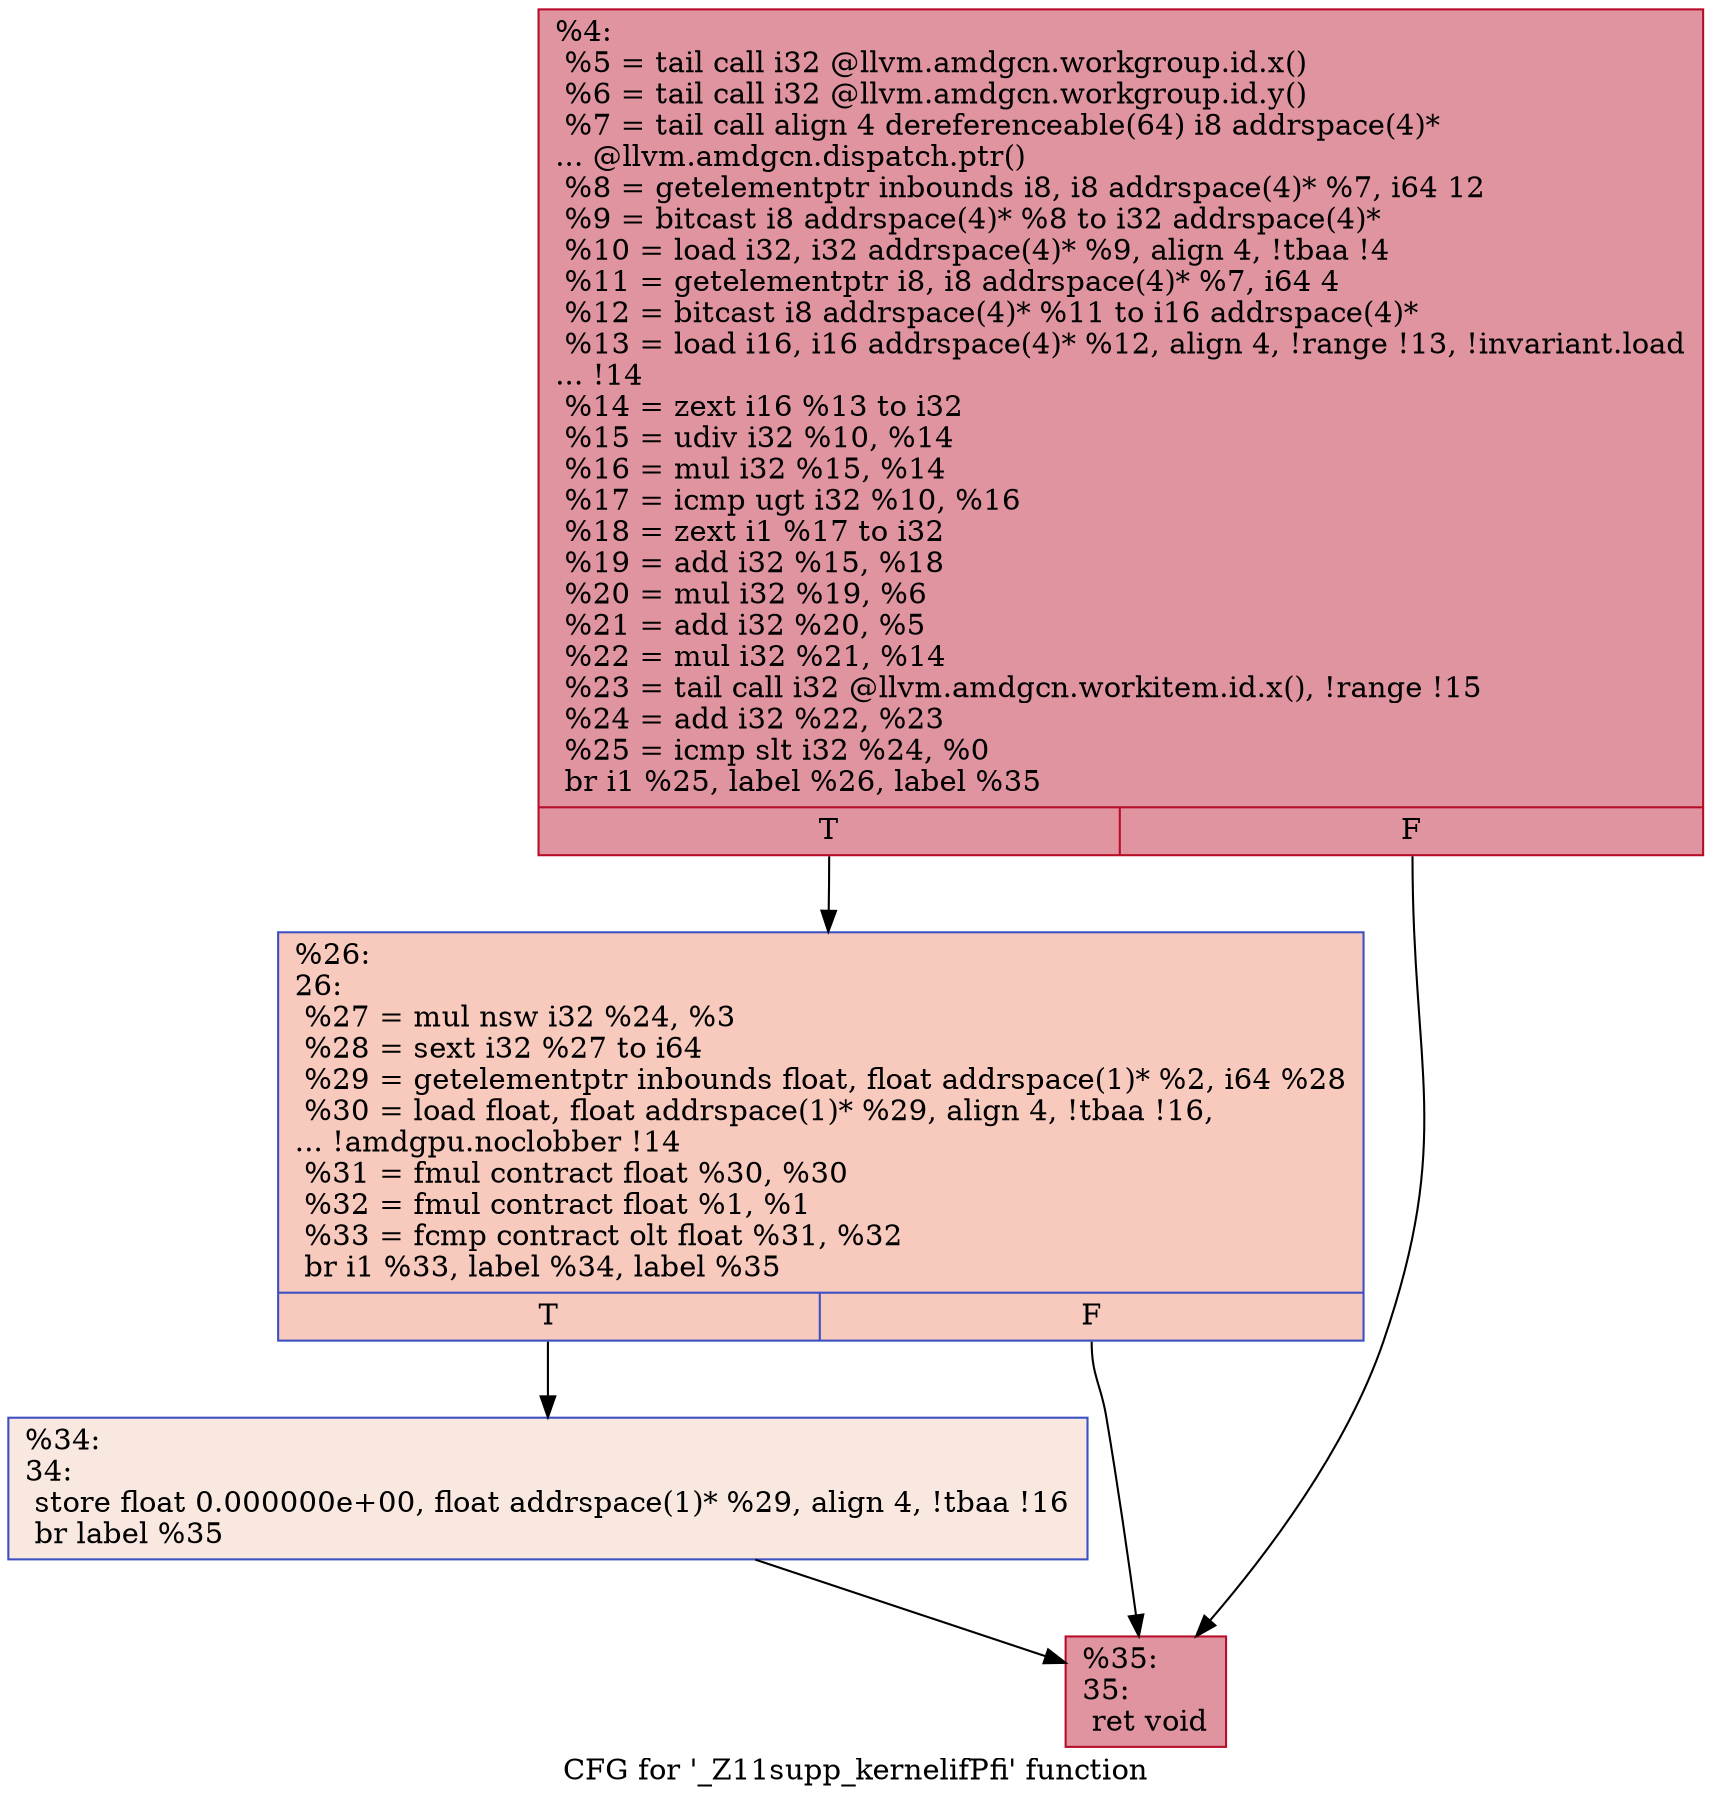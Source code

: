 digraph "CFG for '_Z11supp_kernelifPfi' function" {
	label="CFG for '_Z11supp_kernelifPfi' function";

	Node0x50fb4a0 [shape=record,color="#b70d28ff", style=filled, fillcolor="#b70d2870",label="{%4:\l  %5 = tail call i32 @llvm.amdgcn.workgroup.id.x()\l  %6 = tail call i32 @llvm.amdgcn.workgroup.id.y()\l  %7 = tail call align 4 dereferenceable(64) i8 addrspace(4)*\l... @llvm.amdgcn.dispatch.ptr()\l  %8 = getelementptr inbounds i8, i8 addrspace(4)* %7, i64 12\l  %9 = bitcast i8 addrspace(4)* %8 to i32 addrspace(4)*\l  %10 = load i32, i32 addrspace(4)* %9, align 4, !tbaa !4\l  %11 = getelementptr i8, i8 addrspace(4)* %7, i64 4\l  %12 = bitcast i8 addrspace(4)* %11 to i16 addrspace(4)*\l  %13 = load i16, i16 addrspace(4)* %12, align 4, !range !13, !invariant.load\l... !14\l  %14 = zext i16 %13 to i32\l  %15 = udiv i32 %10, %14\l  %16 = mul i32 %15, %14\l  %17 = icmp ugt i32 %10, %16\l  %18 = zext i1 %17 to i32\l  %19 = add i32 %15, %18\l  %20 = mul i32 %19, %6\l  %21 = add i32 %20, %5\l  %22 = mul i32 %21, %14\l  %23 = tail call i32 @llvm.amdgcn.workitem.id.x(), !range !15\l  %24 = add i32 %22, %23\l  %25 = icmp slt i32 %24, %0\l  br i1 %25, label %26, label %35\l|{<s0>T|<s1>F}}"];
	Node0x50fb4a0:s0 -> Node0x50fdcf0;
	Node0x50fb4a0:s1 -> Node0x50fdd80;
	Node0x50fdcf0 [shape=record,color="#3d50c3ff", style=filled, fillcolor="#ef886b70",label="{%26:\l26:                                               \l  %27 = mul nsw i32 %24, %3\l  %28 = sext i32 %27 to i64\l  %29 = getelementptr inbounds float, float addrspace(1)* %2, i64 %28\l  %30 = load float, float addrspace(1)* %29, align 4, !tbaa !16,\l... !amdgpu.noclobber !14\l  %31 = fmul contract float %30, %30\l  %32 = fmul contract float %1, %1\l  %33 = fcmp contract olt float %31, %32\l  br i1 %33, label %34, label %35\l|{<s0>T|<s1>F}}"];
	Node0x50fdcf0:s0 -> Node0x50fd580;
	Node0x50fdcf0:s1 -> Node0x50fdd80;
	Node0x50fd580 [shape=record,color="#3d50c3ff", style=filled, fillcolor="#f1ccb870",label="{%34:\l34:                                               \l  store float 0.000000e+00, float addrspace(1)* %29, align 4, !tbaa !16\l  br label %35\l}"];
	Node0x50fd580 -> Node0x50fdd80;
	Node0x50fdd80 [shape=record,color="#b70d28ff", style=filled, fillcolor="#b70d2870",label="{%35:\l35:                                               \l  ret void\l}"];
}
